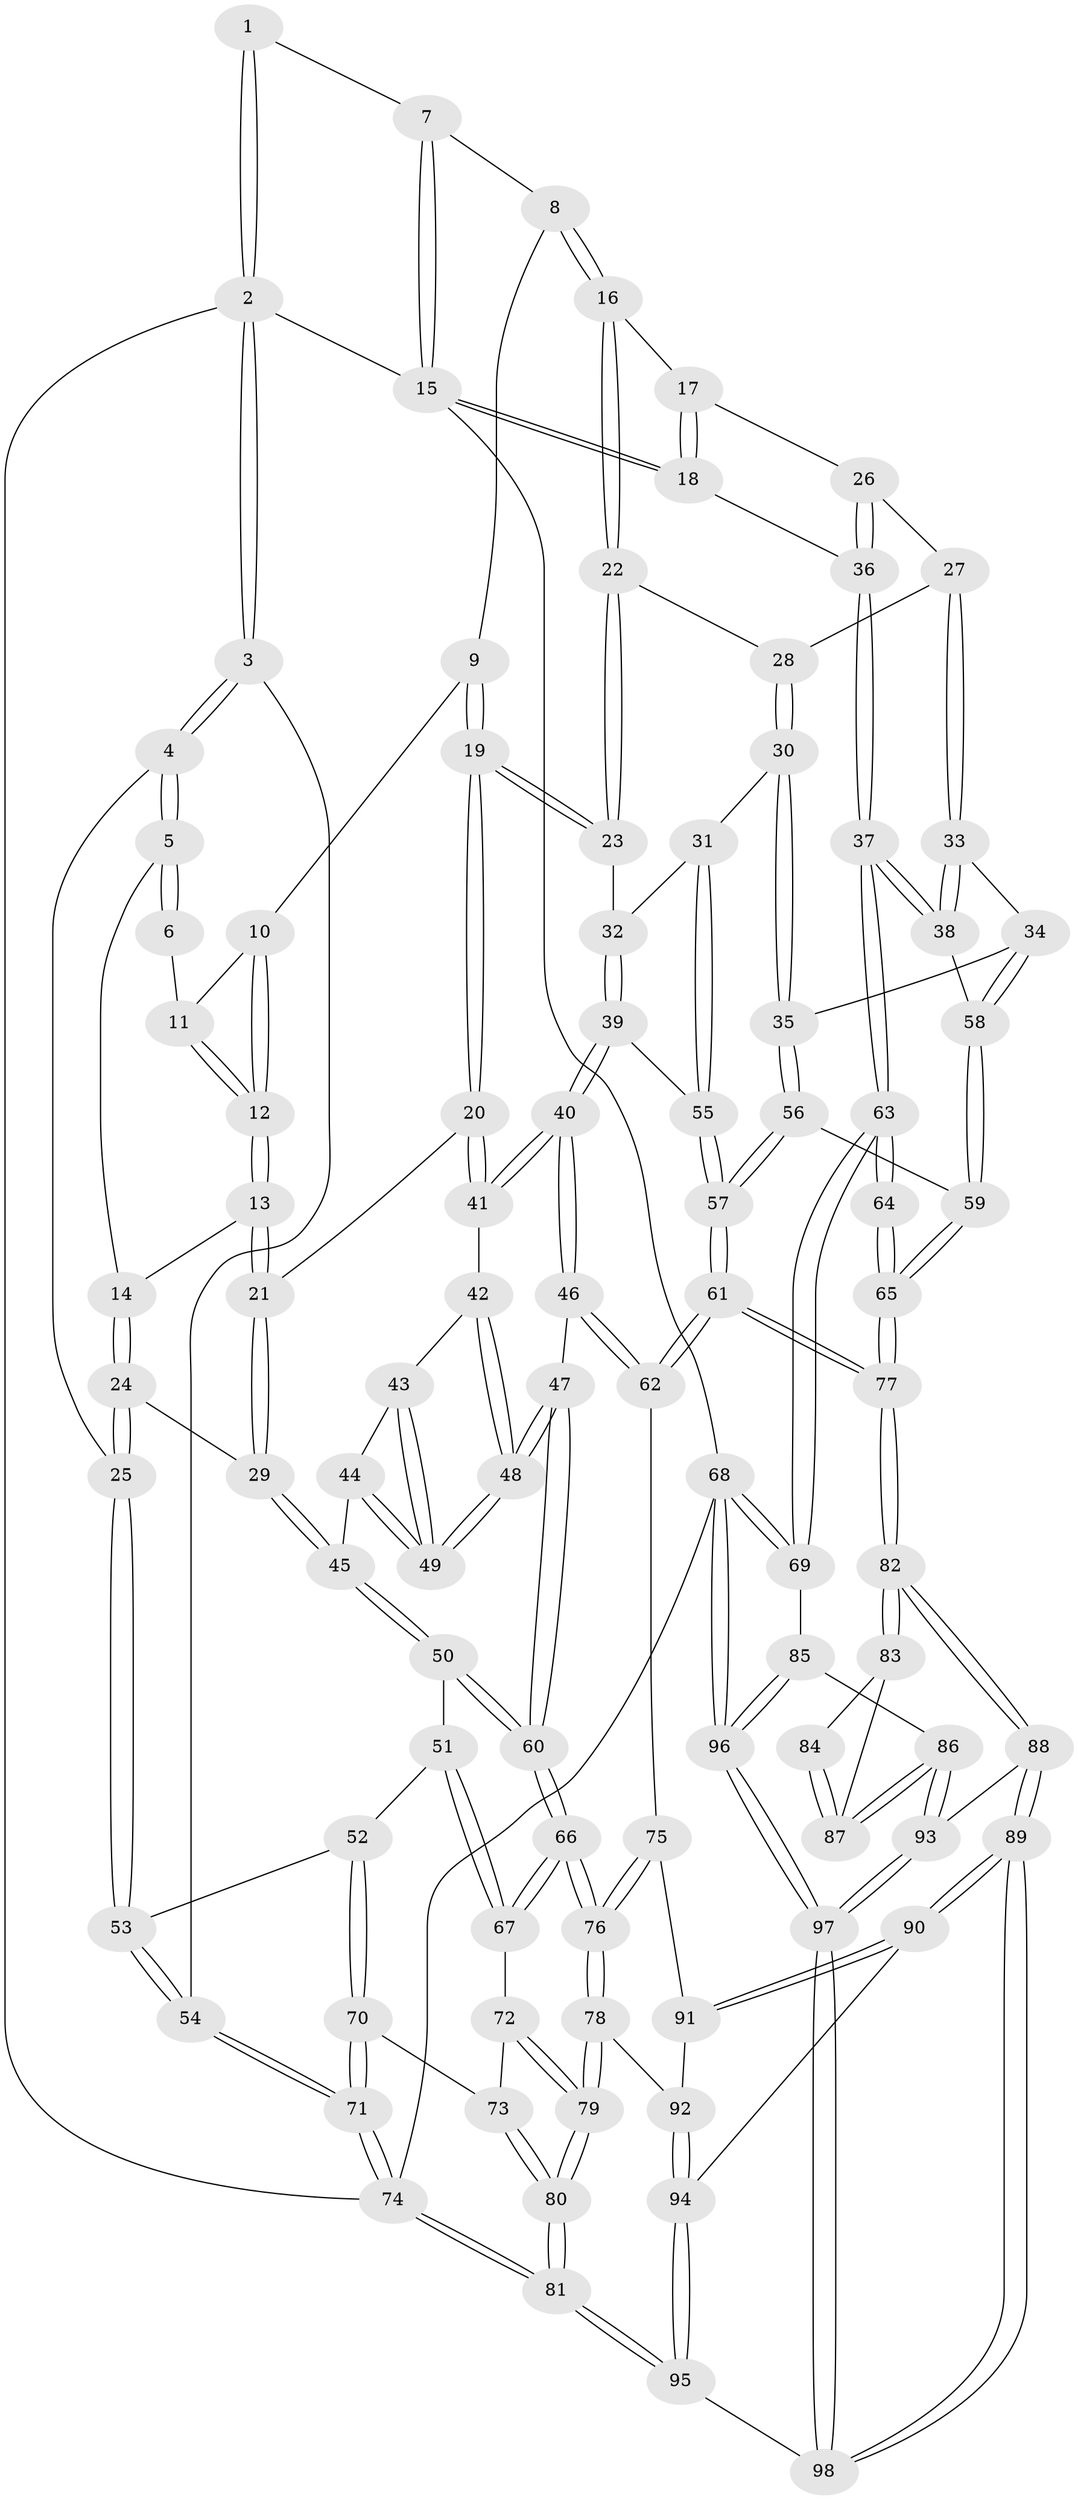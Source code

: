 // coarse degree distribution, {3: 0.08771929824561403, 6: 0.03508771929824561, 4: 0.5789473684210527, 5: 0.2631578947368421, 2: 0.017543859649122806, 8: 0.017543859649122806}
// Generated by graph-tools (version 1.1) at 2025/24/03/03/25 07:24:34]
// undirected, 98 vertices, 242 edges
graph export_dot {
graph [start="1"]
  node [color=gray90,style=filled];
  1 [pos="+0.28183119000890616+0"];
  2 [pos="+0+0"];
  3 [pos="+0+0.12998021734874918"];
  4 [pos="+0+0.16289103002420877"];
  5 [pos="+0.21698265764476177+0.15507204803508412"];
  6 [pos="+0.2756655974641584+0"];
  7 [pos="+0.6401599234815859+0"];
  8 [pos="+0.645959143429272+0"];
  9 [pos="+0.5212479733004471+0.12235866703210843"];
  10 [pos="+0.45782513972890476+0.11936917553006468"];
  11 [pos="+0.3918170989346521+0.08332998757999532"];
  12 [pos="+0.34103524560901793+0.169747537808977"];
  13 [pos="+0.28508392275219485+0.21171267695404677"];
  14 [pos="+0.23543253233080352+0.18212145850228453"];
  15 [pos="+1+0"];
  16 [pos="+0.7517184471470111+0.1619971074256155"];
  17 [pos="+0.8874985300583987+0.10247565927571041"];
  18 [pos="+1+0"];
  19 [pos="+0.4702162646080936+0.300767894571402"];
  20 [pos="+0.45708114860110105+0.30605496259021897"];
  21 [pos="+0.32969503226298374+0.2638583379100974"];
  22 [pos="+0.7586138410792627+0.19599787480304992"];
  23 [pos="+0.48060720546901864+0.3038852010085524"];
  24 [pos="+0.14610204372186972+0.3385638950875692"];
  25 [pos="+0.10335834017340018+0.36841358158827625"];
  26 [pos="+1+0.26351758592662317"];
  27 [pos="+0.9149529347652369+0.2790310987967505"];
  28 [pos="+0.7838242165412387+0.24911066206873558"];
  29 [pos="+0.26988302801349334+0.3876564146936147"];
  30 [pos="+0.7366260447082332+0.36230886357613307"];
  31 [pos="+0.6707072672533693+0.39049422085826824"];
  32 [pos="+0.5541883477708792+0.3544530806535794"];
  33 [pos="+0.9091154471039722+0.44428746157412613"];
  34 [pos="+0.8137465969125092+0.4450227187473305"];
  35 [pos="+0.7595263419466977+0.40266376958723765"];
  36 [pos="+1+0.2502353571553408"];
  37 [pos="+1+0.6201695726590009"];
  38 [pos="+0.9334939013828615+0.46839781355801086"];
  39 [pos="+0.5440286112997191+0.4752567102578659"];
  40 [pos="+0.4929033930217967+0.527272239630721"];
  41 [pos="+0.45494106299939613+0.31503924701386726"];
  42 [pos="+0.40408964588404434+0.39449955986618784"];
  43 [pos="+0.3588021166491954+0.42270851042232466"];
  44 [pos="+0.30464699175108273+0.43824400648241085"];
  45 [pos="+0.27117931644778415+0.4391132879419521"];
  46 [pos="+0.4756004958704357+0.5834548520721305"];
  47 [pos="+0.4316909646733709+0.5809375036494279"];
  48 [pos="+0.4095700317039581+0.5221333572646472"];
  49 [pos="+0.3832346770591033+0.49217403466064924"];
  50 [pos="+0.24158036735266786+0.48762195525257895"];
  51 [pos="+0.13804633562316443+0.4901661040040232"];
  52 [pos="+0.12919040709814175+0.4880179862826765"];
  53 [pos="+0.10831054437680317+0.4500560591533024"];
  54 [pos="+0+0.45412818982363784"];
  55 [pos="+0.6431603409661159+0.4533869098306973"];
  56 [pos="+0.7245518572532629+0.6108915355928639"];
  57 [pos="+0.646472150344467+0.6631533936581869"];
  58 [pos="+0.8336247038077422+0.5297361846777074"];
  59 [pos="+0.8290593370752601+0.5862687380104418"];
  60 [pos="+0.33048169015159884+0.613985890959513"];
  61 [pos="+0.6250706753993316+0.6915122586236495"];
  62 [pos="+0.611987198104386+0.6897105540275986"];
  63 [pos="+1+0.6222114673444724"];
  64 [pos="+1+0.6513958271471711"];
  65 [pos="+0.9708782937568938+0.6424323214043403"];
  66 [pos="+0.3195370510656893+0.6322841946784837"];
  67 [pos="+0.1965470143690377+0.6501733352659774"];
  68 [pos="+1+1"];
  69 [pos="+1+0.8930273081512747"];
  70 [pos="+0.03917519080246289+0.6021857322383896"];
  71 [pos="+0+0.5899010225450739"];
  72 [pos="+0.17187189964842187+0.6667350082603198"];
  73 [pos="+0.08068124260447312+0.6610575913394292"];
  74 [pos="+0+1"];
  75 [pos="+0.502335896004391+0.770766557697759"];
  76 [pos="+0.3208532234284776+0.7843657530439025"];
  77 [pos="+0.6958937552803708+0.797772730170771"];
  78 [pos="+0.30191265102009884+0.814660231209267"];
  79 [pos="+0.2061708963587406+0.8646468414035128"];
  80 [pos="+0.018325506646526685+1"];
  81 [pos="+0+1"];
  82 [pos="+0.6961366261370422+0.7984618177534375"];
  83 [pos="+0.7651347670430948+0.816794523933755"];
  84 [pos="+1+0.715668047582082"];
  85 [pos="+0.9167949309354119+0.9139226143678892"];
  86 [pos="+0.8961597013227692+0.8912036736211463"];
  87 [pos="+0.8895220976589999+0.8755965955994368"];
  88 [pos="+0.6904662017898485+0.8279207406163746"];
  89 [pos="+0.6252837916181458+0.9999837308497775"];
  90 [pos="+0.4998104721827846+0.9149798632276087"];
  91 [pos="+0.48873416650906687+0.8254585799548058"];
  92 [pos="+0.39133970341012814+0.8969636592398382"];
  93 [pos="+0.8186246698881594+0.9615456032190829"];
  94 [pos="+0.4087392034623048+0.9303941131409259"];
  95 [pos="+0.35011452722563347+1"];
  96 [pos="+0.9169329995553592+1"];
  97 [pos="+0.8100831967649003+1"];
  98 [pos="+0.6270168620644303+1"];
  1 -- 2;
  1 -- 2;
  1 -- 7;
  2 -- 3;
  2 -- 3;
  2 -- 15;
  2 -- 74;
  3 -- 4;
  3 -- 4;
  3 -- 54;
  4 -- 5;
  4 -- 5;
  4 -- 25;
  5 -- 6;
  5 -- 6;
  5 -- 14;
  6 -- 11;
  7 -- 8;
  7 -- 15;
  7 -- 15;
  8 -- 9;
  8 -- 16;
  8 -- 16;
  9 -- 10;
  9 -- 19;
  9 -- 19;
  10 -- 11;
  10 -- 12;
  10 -- 12;
  11 -- 12;
  11 -- 12;
  12 -- 13;
  12 -- 13;
  13 -- 14;
  13 -- 21;
  13 -- 21;
  14 -- 24;
  14 -- 24;
  15 -- 18;
  15 -- 18;
  15 -- 68;
  16 -- 17;
  16 -- 22;
  16 -- 22;
  17 -- 18;
  17 -- 18;
  17 -- 26;
  18 -- 36;
  19 -- 20;
  19 -- 20;
  19 -- 23;
  19 -- 23;
  20 -- 21;
  20 -- 41;
  20 -- 41;
  21 -- 29;
  21 -- 29;
  22 -- 23;
  22 -- 23;
  22 -- 28;
  23 -- 32;
  24 -- 25;
  24 -- 25;
  24 -- 29;
  25 -- 53;
  25 -- 53;
  26 -- 27;
  26 -- 36;
  26 -- 36;
  27 -- 28;
  27 -- 33;
  27 -- 33;
  28 -- 30;
  28 -- 30;
  29 -- 45;
  29 -- 45;
  30 -- 31;
  30 -- 35;
  30 -- 35;
  31 -- 32;
  31 -- 55;
  31 -- 55;
  32 -- 39;
  32 -- 39;
  33 -- 34;
  33 -- 38;
  33 -- 38;
  34 -- 35;
  34 -- 58;
  34 -- 58;
  35 -- 56;
  35 -- 56;
  36 -- 37;
  36 -- 37;
  37 -- 38;
  37 -- 38;
  37 -- 63;
  37 -- 63;
  38 -- 58;
  39 -- 40;
  39 -- 40;
  39 -- 55;
  40 -- 41;
  40 -- 41;
  40 -- 46;
  40 -- 46;
  41 -- 42;
  42 -- 43;
  42 -- 48;
  42 -- 48;
  43 -- 44;
  43 -- 49;
  43 -- 49;
  44 -- 45;
  44 -- 49;
  44 -- 49;
  45 -- 50;
  45 -- 50;
  46 -- 47;
  46 -- 62;
  46 -- 62;
  47 -- 48;
  47 -- 48;
  47 -- 60;
  47 -- 60;
  48 -- 49;
  48 -- 49;
  50 -- 51;
  50 -- 60;
  50 -- 60;
  51 -- 52;
  51 -- 67;
  51 -- 67;
  52 -- 53;
  52 -- 70;
  52 -- 70;
  53 -- 54;
  53 -- 54;
  54 -- 71;
  54 -- 71;
  55 -- 57;
  55 -- 57;
  56 -- 57;
  56 -- 57;
  56 -- 59;
  57 -- 61;
  57 -- 61;
  58 -- 59;
  58 -- 59;
  59 -- 65;
  59 -- 65;
  60 -- 66;
  60 -- 66;
  61 -- 62;
  61 -- 62;
  61 -- 77;
  61 -- 77;
  62 -- 75;
  63 -- 64;
  63 -- 64;
  63 -- 69;
  63 -- 69;
  64 -- 65;
  64 -- 65;
  65 -- 77;
  65 -- 77;
  66 -- 67;
  66 -- 67;
  66 -- 76;
  66 -- 76;
  67 -- 72;
  68 -- 69;
  68 -- 69;
  68 -- 96;
  68 -- 96;
  68 -- 74;
  69 -- 85;
  70 -- 71;
  70 -- 71;
  70 -- 73;
  71 -- 74;
  71 -- 74;
  72 -- 73;
  72 -- 79;
  72 -- 79;
  73 -- 80;
  73 -- 80;
  74 -- 81;
  74 -- 81;
  75 -- 76;
  75 -- 76;
  75 -- 91;
  76 -- 78;
  76 -- 78;
  77 -- 82;
  77 -- 82;
  78 -- 79;
  78 -- 79;
  78 -- 92;
  79 -- 80;
  79 -- 80;
  80 -- 81;
  80 -- 81;
  81 -- 95;
  81 -- 95;
  82 -- 83;
  82 -- 83;
  82 -- 88;
  82 -- 88;
  83 -- 84;
  83 -- 87;
  84 -- 87;
  84 -- 87;
  85 -- 86;
  85 -- 96;
  85 -- 96;
  86 -- 87;
  86 -- 87;
  86 -- 93;
  86 -- 93;
  88 -- 89;
  88 -- 89;
  88 -- 93;
  89 -- 90;
  89 -- 90;
  89 -- 98;
  89 -- 98;
  90 -- 91;
  90 -- 91;
  90 -- 94;
  91 -- 92;
  92 -- 94;
  92 -- 94;
  93 -- 97;
  93 -- 97;
  94 -- 95;
  94 -- 95;
  95 -- 98;
  96 -- 97;
  96 -- 97;
  97 -- 98;
  97 -- 98;
}
